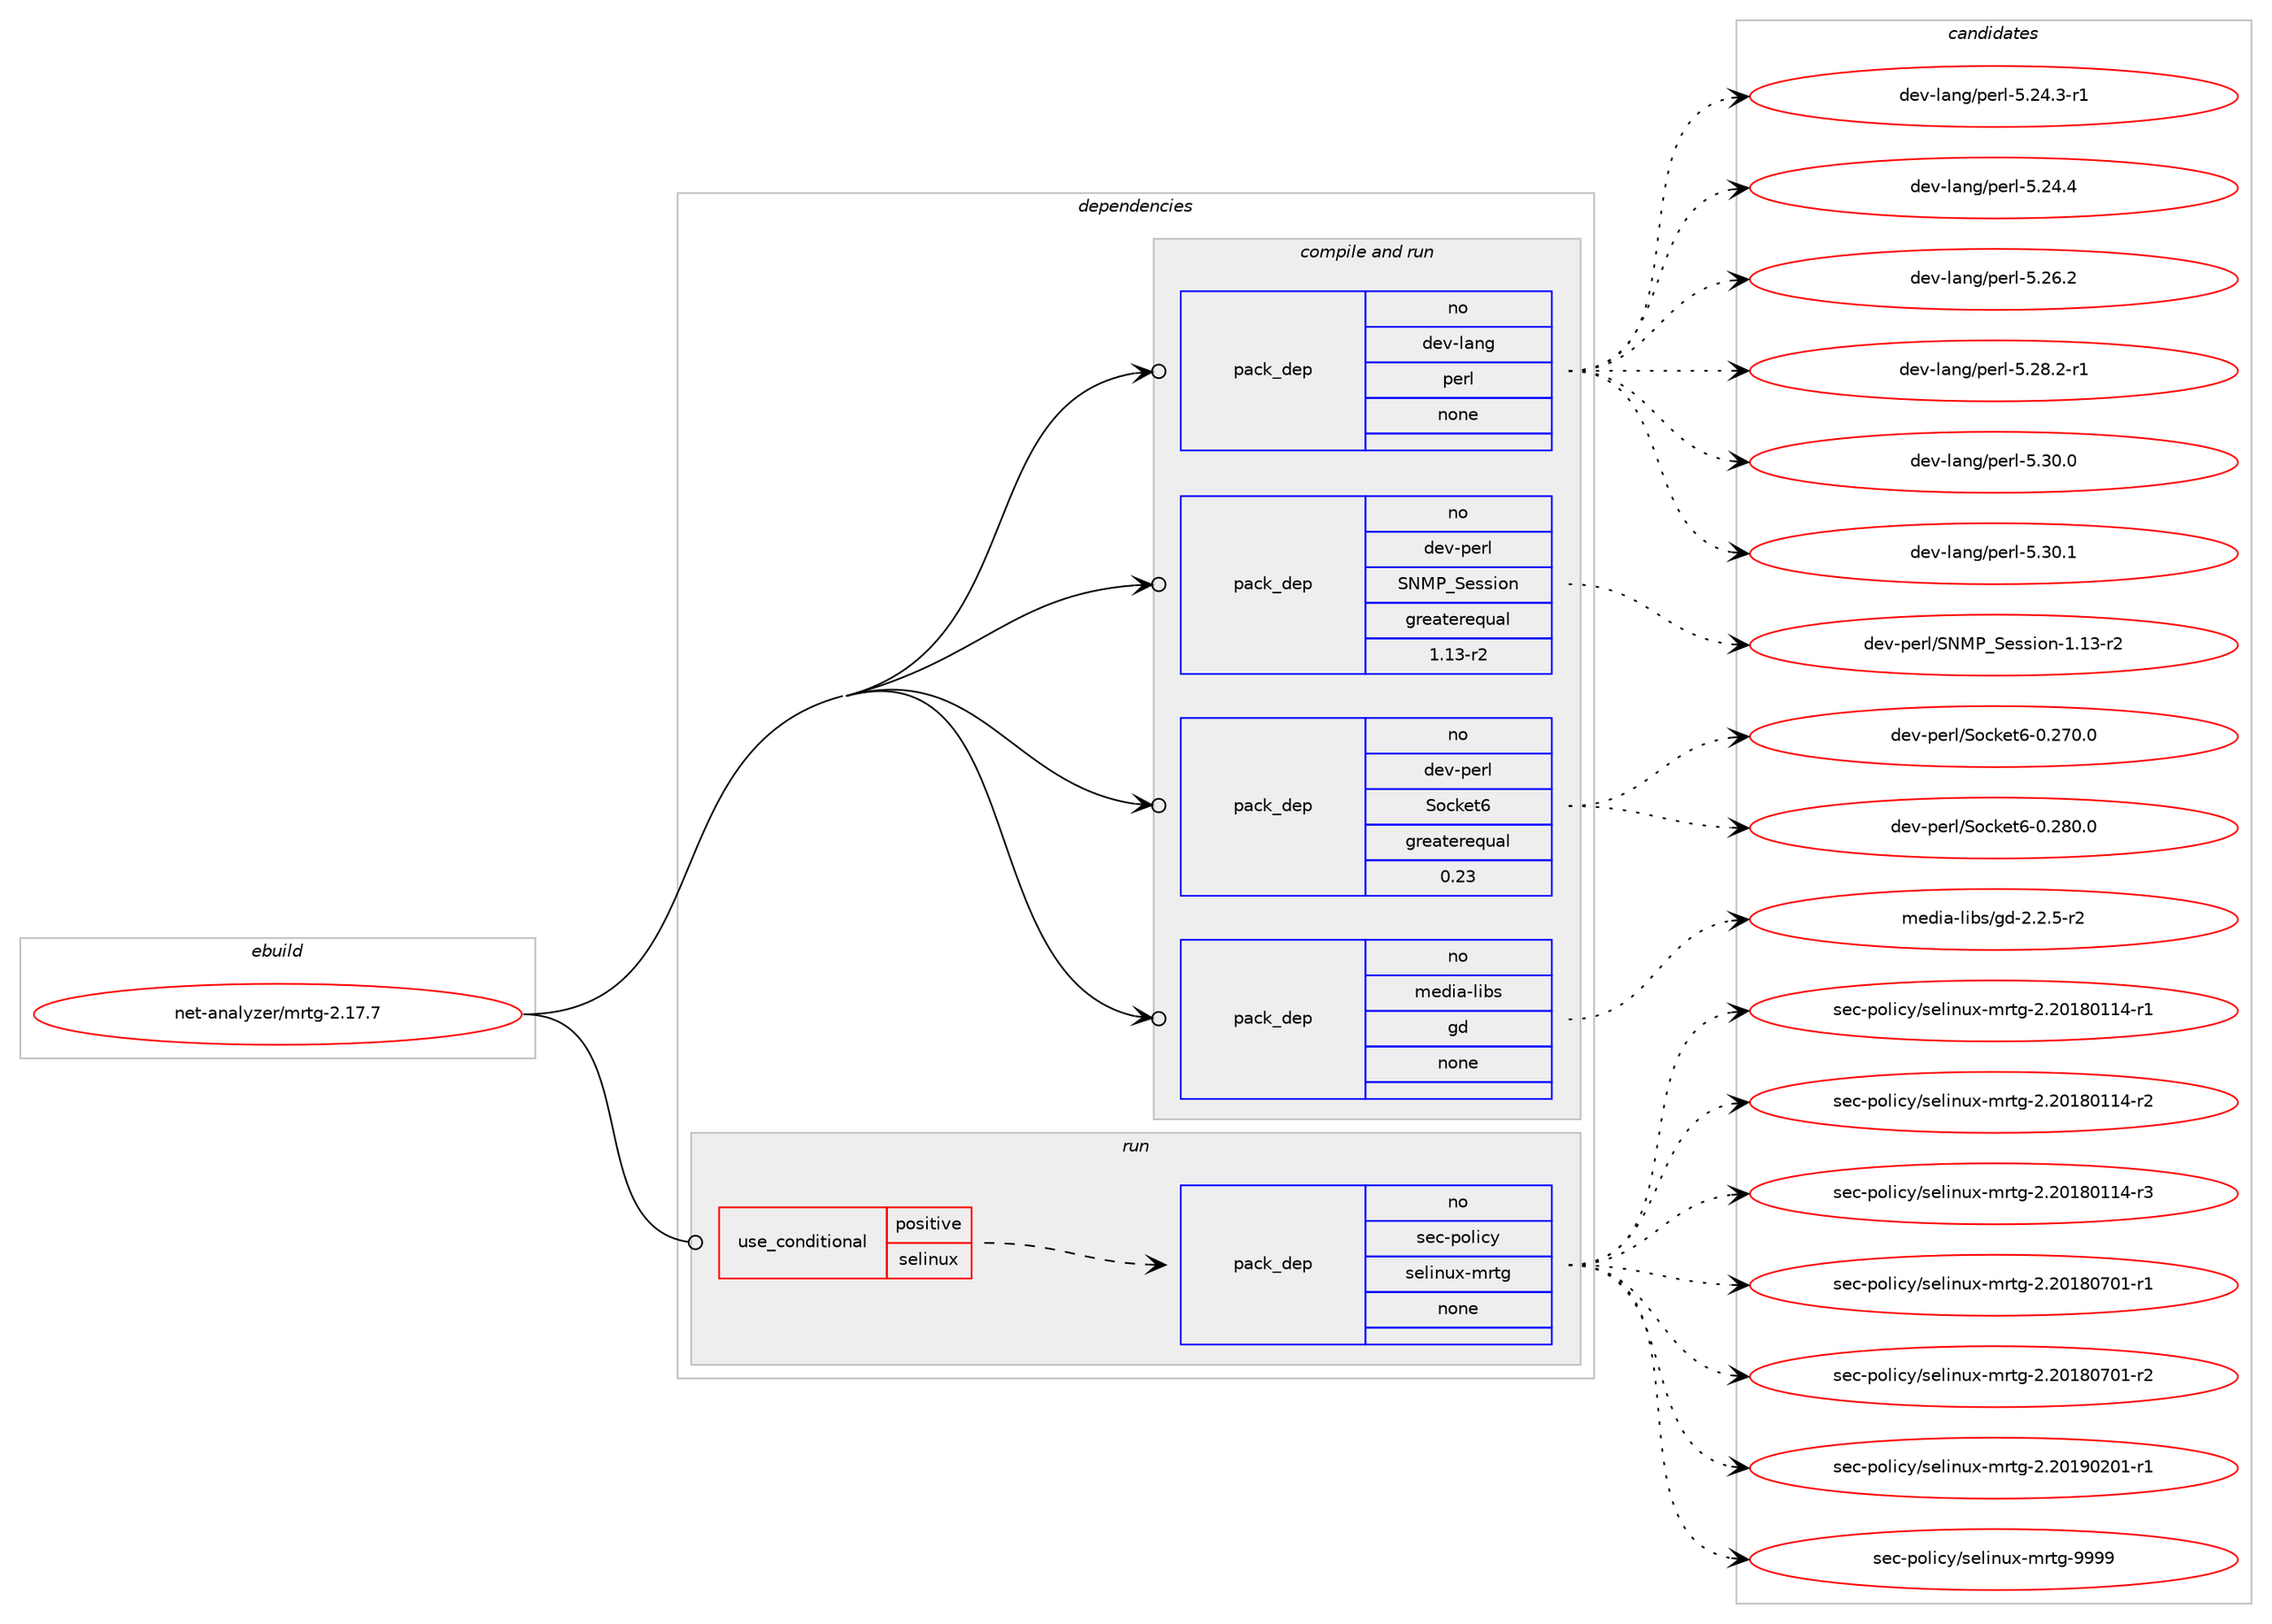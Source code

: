 digraph prolog {

# *************
# Graph options
# *************

newrank=true;
concentrate=true;
compound=true;
graph [rankdir=LR,fontname=Helvetica,fontsize=10,ranksep=1.5];#, ranksep=2.5, nodesep=0.2];
edge  [arrowhead=vee];
node  [fontname=Helvetica,fontsize=10];

# **********
# The ebuild
# **********

subgraph cluster_leftcol {
color=gray;
rank=same;
label=<<i>ebuild</i>>;
id [label="net-analyzer/mrtg-2.17.7", color=red, width=4, href="../net-analyzer/mrtg-2.17.7.svg"];
}

# ****************
# The dependencies
# ****************

subgraph cluster_midcol {
color=gray;
label=<<i>dependencies</i>>;
subgraph cluster_compile {
fillcolor="#eeeeee";
style=filled;
label=<<i>compile</i>>;
}
subgraph cluster_compileandrun {
fillcolor="#eeeeee";
style=filled;
label=<<i>compile and run</i>>;
subgraph pack601643 {
dependency813810 [label=<<TABLE BORDER="0" CELLBORDER="1" CELLSPACING="0" CELLPADDING="4" WIDTH="220"><TR><TD ROWSPAN="6" CELLPADDING="30">pack_dep</TD></TR><TR><TD WIDTH="110">no</TD></TR><TR><TD>dev-lang</TD></TR><TR><TD>perl</TD></TR><TR><TD>none</TD></TR><TR><TD></TD></TR></TABLE>>, shape=none, color=blue];
}
id:e -> dependency813810:w [weight=20,style="solid",arrowhead="odotvee"];
subgraph pack601644 {
dependency813811 [label=<<TABLE BORDER="0" CELLBORDER="1" CELLSPACING="0" CELLPADDING="4" WIDTH="220"><TR><TD ROWSPAN="6" CELLPADDING="30">pack_dep</TD></TR><TR><TD WIDTH="110">no</TD></TR><TR><TD>dev-perl</TD></TR><TR><TD>SNMP_Session</TD></TR><TR><TD>greaterequal</TD></TR><TR><TD>1.13-r2</TD></TR></TABLE>>, shape=none, color=blue];
}
id:e -> dependency813811:w [weight=20,style="solid",arrowhead="odotvee"];
subgraph pack601645 {
dependency813812 [label=<<TABLE BORDER="0" CELLBORDER="1" CELLSPACING="0" CELLPADDING="4" WIDTH="220"><TR><TD ROWSPAN="6" CELLPADDING="30">pack_dep</TD></TR><TR><TD WIDTH="110">no</TD></TR><TR><TD>dev-perl</TD></TR><TR><TD>Socket6</TD></TR><TR><TD>greaterequal</TD></TR><TR><TD>0.23</TD></TR></TABLE>>, shape=none, color=blue];
}
id:e -> dependency813812:w [weight=20,style="solid",arrowhead="odotvee"];
subgraph pack601646 {
dependency813813 [label=<<TABLE BORDER="0" CELLBORDER="1" CELLSPACING="0" CELLPADDING="4" WIDTH="220"><TR><TD ROWSPAN="6" CELLPADDING="30">pack_dep</TD></TR><TR><TD WIDTH="110">no</TD></TR><TR><TD>media-libs</TD></TR><TR><TD>gd</TD></TR><TR><TD>none</TD></TR><TR><TD></TD></TR></TABLE>>, shape=none, color=blue];
}
id:e -> dependency813813:w [weight=20,style="solid",arrowhead="odotvee"];
}
subgraph cluster_run {
fillcolor="#eeeeee";
style=filled;
label=<<i>run</i>>;
subgraph cond197970 {
dependency813814 [label=<<TABLE BORDER="0" CELLBORDER="1" CELLSPACING="0" CELLPADDING="4"><TR><TD ROWSPAN="3" CELLPADDING="10">use_conditional</TD></TR><TR><TD>positive</TD></TR><TR><TD>selinux</TD></TR></TABLE>>, shape=none, color=red];
subgraph pack601647 {
dependency813815 [label=<<TABLE BORDER="0" CELLBORDER="1" CELLSPACING="0" CELLPADDING="4" WIDTH="220"><TR><TD ROWSPAN="6" CELLPADDING="30">pack_dep</TD></TR><TR><TD WIDTH="110">no</TD></TR><TR><TD>sec-policy</TD></TR><TR><TD>selinux-mrtg</TD></TR><TR><TD>none</TD></TR><TR><TD></TD></TR></TABLE>>, shape=none, color=blue];
}
dependency813814:e -> dependency813815:w [weight=20,style="dashed",arrowhead="vee"];
}
id:e -> dependency813814:w [weight=20,style="solid",arrowhead="odot"];
}
}

# **************
# The candidates
# **************

subgraph cluster_choices {
rank=same;
color=gray;
label=<<i>candidates</i>>;

subgraph choice601643 {
color=black;
nodesep=1;
choice100101118451089711010347112101114108455346505246514511449 [label="dev-lang/perl-5.24.3-r1", color=red, width=4,href="../dev-lang/perl-5.24.3-r1.svg"];
choice10010111845108971101034711210111410845534650524652 [label="dev-lang/perl-5.24.4", color=red, width=4,href="../dev-lang/perl-5.24.4.svg"];
choice10010111845108971101034711210111410845534650544650 [label="dev-lang/perl-5.26.2", color=red, width=4,href="../dev-lang/perl-5.26.2.svg"];
choice100101118451089711010347112101114108455346505646504511449 [label="dev-lang/perl-5.28.2-r1", color=red, width=4,href="../dev-lang/perl-5.28.2-r1.svg"];
choice10010111845108971101034711210111410845534651484648 [label="dev-lang/perl-5.30.0", color=red, width=4,href="../dev-lang/perl-5.30.0.svg"];
choice10010111845108971101034711210111410845534651484649 [label="dev-lang/perl-5.30.1", color=red, width=4,href="../dev-lang/perl-5.30.1.svg"];
dependency813810:e -> choice100101118451089711010347112101114108455346505246514511449:w [style=dotted,weight="100"];
dependency813810:e -> choice10010111845108971101034711210111410845534650524652:w [style=dotted,weight="100"];
dependency813810:e -> choice10010111845108971101034711210111410845534650544650:w [style=dotted,weight="100"];
dependency813810:e -> choice100101118451089711010347112101114108455346505646504511449:w [style=dotted,weight="100"];
dependency813810:e -> choice10010111845108971101034711210111410845534651484648:w [style=dotted,weight="100"];
dependency813810:e -> choice10010111845108971101034711210111410845534651484649:w [style=dotted,weight="100"];
}
subgraph choice601644 {
color=black;
nodesep=1;
choice100101118451121011141084783787780958310111511510511111045494649514511450 [label="dev-perl/SNMP_Session-1.13-r2", color=red, width=4,href="../dev-perl/SNMP_Session-1.13-r2.svg"];
dependency813811:e -> choice100101118451121011141084783787780958310111511510511111045494649514511450:w [style=dotted,weight="100"];
}
subgraph choice601645 {
color=black;
nodesep=1;
choice10010111845112101114108478311199107101116544548465055484648 [label="dev-perl/Socket6-0.270.0", color=red, width=4,href="../dev-perl/Socket6-0.270.0.svg"];
choice10010111845112101114108478311199107101116544548465056484648 [label="dev-perl/Socket6-0.280.0", color=red, width=4,href="../dev-perl/Socket6-0.280.0.svg"];
dependency813812:e -> choice10010111845112101114108478311199107101116544548465055484648:w [style=dotted,weight="100"];
dependency813812:e -> choice10010111845112101114108478311199107101116544548465056484648:w [style=dotted,weight="100"];
}
subgraph choice601646 {
color=black;
nodesep=1;
choice109101100105974510810598115471031004550465046534511450 [label="media-libs/gd-2.2.5-r2", color=red, width=4,href="../media-libs/gd-2.2.5-r2.svg"];
dependency813813:e -> choice109101100105974510810598115471031004550465046534511450:w [style=dotted,weight="100"];
}
subgraph choice601647 {
color=black;
nodesep=1;
choice115101994511211110810599121471151011081051101171204510911411610345504650484956484949524511449 [label="sec-policy/selinux-mrtg-2.20180114-r1", color=red, width=4,href="../sec-policy/selinux-mrtg-2.20180114-r1.svg"];
choice115101994511211110810599121471151011081051101171204510911411610345504650484956484949524511450 [label="sec-policy/selinux-mrtg-2.20180114-r2", color=red, width=4,href="../sec-policy/selinux-mrtg-2.20180114-r2.svg"];
choice115101994511211110810599121471151011081051101171204510911411610345504650484956484949524511451 [label="sec-policy/selinux-mrtg-2.20180114-r3", color=red, width=4,href="../sec-policy/selinux-mrtg-2.20180114-r3.svg"];
choice115101994511211110810599121471151011081051101171204510911411610345504650484956485548494511449 [label="sec-policy/selinux-mrtg-2.20180701-r1", color=red, width=4,href="../sec-policy/selinux-mrtg-2.20180701-r1.svg"];
choice115101994511211110810599121471151011081051101171204510911411610345504650484956485548494511450 [label="sec-policy/selinux-mrtg-2.20180701-r2", color=red, width=4,href="../sec-policy/selinux-mrtg-2.20180701-r2.svg"];
choice115101994511211110810599121471151011081051101171204510911411610345504650484957485048494511449 [label="sec-policy/selinux-mrtg-2.20190201-r1", color=red, width=4,href="../sec-policy/selinux-mrtg-2.20190201-r1.svg"];
choice11510199451121111081059912147115101108105110117120451091141161034557575757 [label="sec-policy/selinux-mrtg-9999", color=red, width=4,href="../sec-policy/selinux-mrtg-9999.svg"];
dependency813815:e -> choice115101994511211110810599121471151011081051101171204510911411610345504650484956484949524511449:w [style=dotted,weight="100"];
dependency813815:e -> choice115101994511211110810599121471151011081051101171204510911411610345504650484956484949524511450:w [style=dotted,weight="100"];
dependency813815:e -> choice115101994511211110810599121471151011081051101171204510911411610345504650484956484949524511451:w [style=dotted,weight="100"];
dependency813815:e -> choice115101994511211110810599121471151011081051101171204510911411610345504650484956485548494511449:w [style=dotted,weight="100"];
dependency813815:e -> choice115101994511211110810599121471151011081051101171204510911411610345504650484956485548494511450:w [style=dotted,weight="100"];
dependency813815:e -> choice115101994511211110810599121471151011081051101171204510911411610345504650484957485048494511449:w [style=dotted,weight="100"];
dependency813815:e -> choice11510199451121111081059912147115101108105110117120451091141161034557575757:w [style=dotted,weight="100"];
}
}

}
